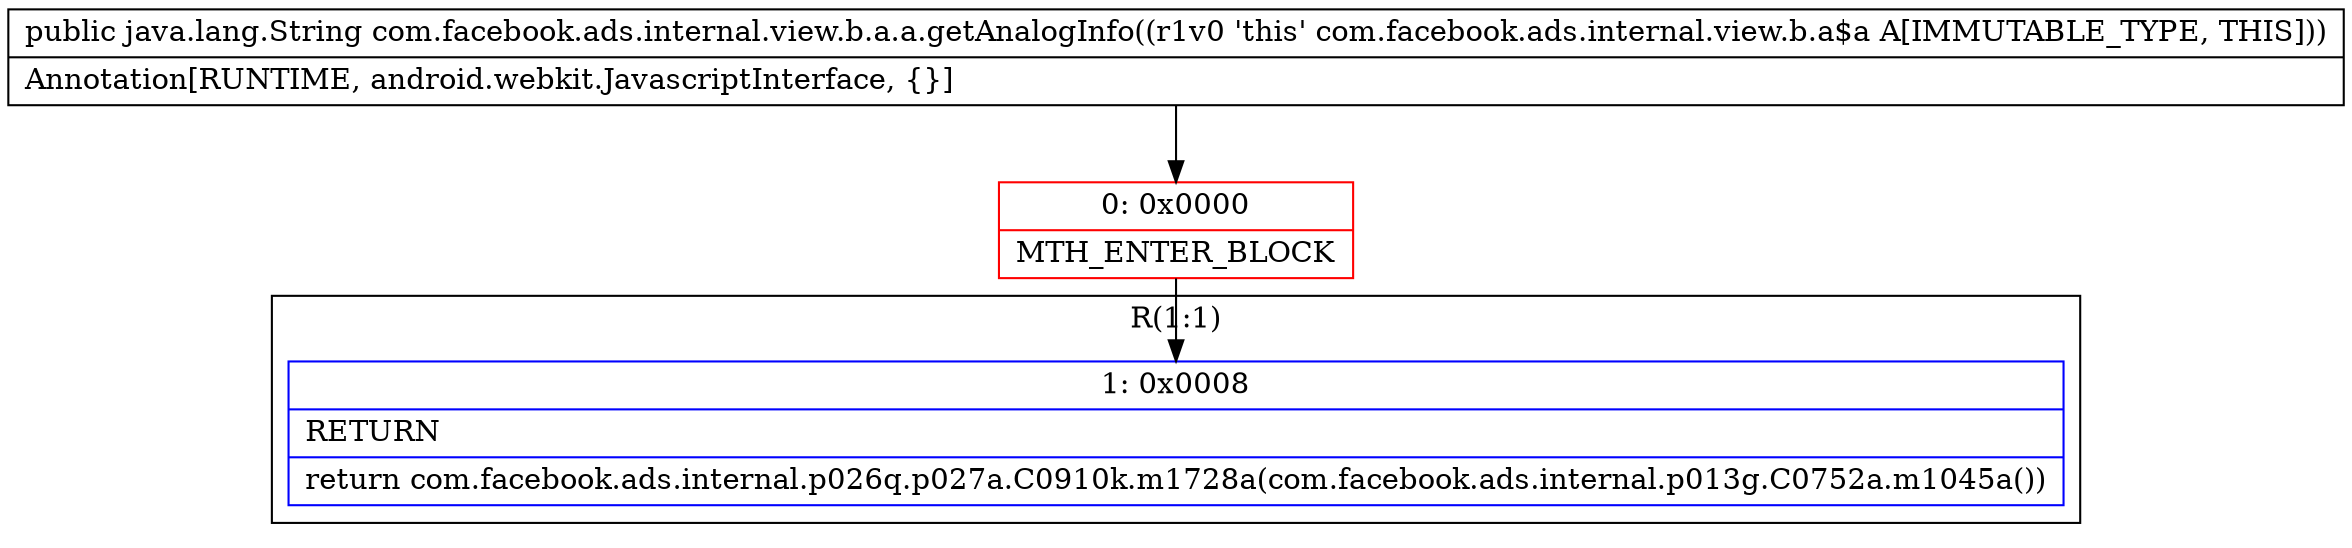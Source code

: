 digraph "CFG forcom.facebook.ads.internal.view.b.a.a.getAnalogInfo()Ljava\/lang\/String;" {
subgraph cluster_Region_1421573576 {
label = "R(1:1)";
node [shape=record,color=blue];
Node_1 [shape=record,label="{1\:\ 0x0008|RETURN\l|return com.facebook.ads.internal.p026q.p027a.C0910k.m1728a(com.facebook.ads.internal.p013g.C0752a.m1045a())\l}"];
}
Node_0 [shape=record,color=red,label="{0\:\ 0x0000|MTH_ENTER_BLOCK\l}"];
MethodNode[shape=record,label="{public java.lang.String com.facebook.ads.internal.view.b.a.a.getAnalogInfo((r1v0 'this' com.facebook.ads.internal.view.b.a$a A[IMMUTABLE_TYPE, THIS]))  | Annotation[RUNTIME, android.webkit.JavascriptInterface, \{\}]\l}"];
MethodNode -> Node_0;
Node_0 -> Node_1;
}

